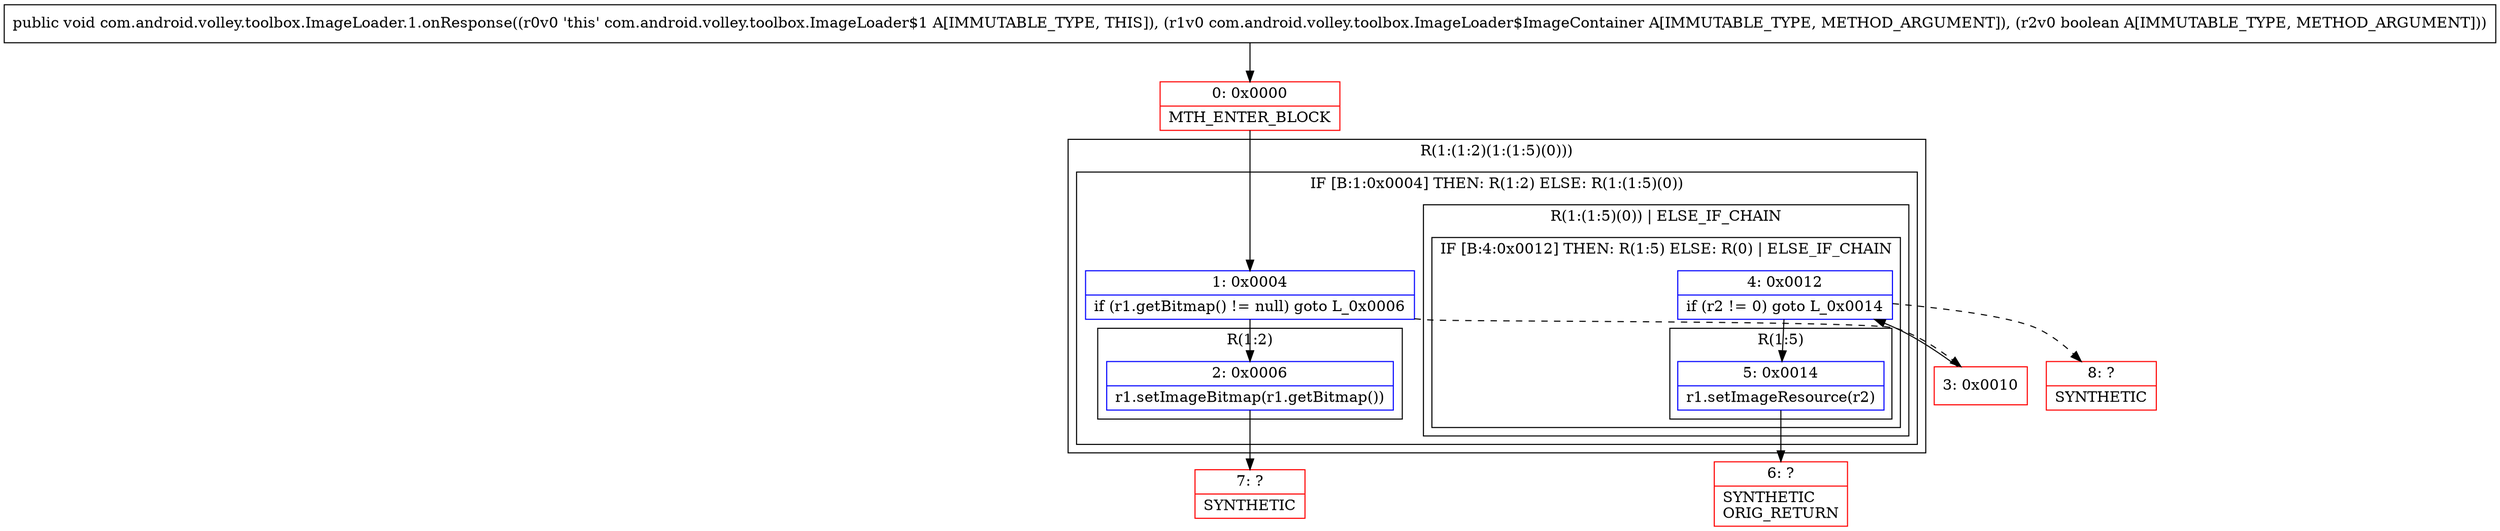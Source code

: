 digraph "CFG forcom.android.volley.toolbox.ImageLoader.1.onResponse(Lcom\/android\/volley\/toolbox\/ImageLoader$ImageContainer;Z)V" {
subgraph cluster_Region_991283747 {
label = "R(1:(1:2)(1:(1:5)(0)))";
node [shape=record,color=blue];
subgraph cluster_IfRegion_105074882 {
label = "IF [B:1:0x0004] THEN: R(1:2) ELSE: R(1:(1:5)(0))";
node [shape=record,color=blue];
Node_1 [shape=record,label="{1\:\ 0x0004|if (r1.getBitmap() != null) goto L_0x0006\l}"];
subgraph cluster_Region_1548159452 {
label = "R(1:2)";
node [shape=record,color=blue];
Node_2 [shape=record,label="{2\:\ 0x0006|r1.setImageBitmap(r1.getBitmap())\l}"];
}
subgraph cluster_Region_928677707 {
label = "R(1:(1:5)(0)) | ELSE_IF_CHAIN\l";
node [shape=record,color=blue];
subgraph cluster_IfRegion_579596113 {
label = "IF [B:4:0x0012] THEN: R(1:5) ELSE: R(0) | ELSE_IF_CHAIN\l";
node [shape=record,color=blue];
Node_4 [shape=record,label="{4\:\ 0x0012|if (r2 != 0) goto L_0x0014\l}"];
subgraph cluster_Region_1053982338 {
label = "R(1:5)";
node [shape=record,color=blue];
Node_5 [shape=record,label="{5\:\ 0x0014|r1.setImageResource(r2)\l}"];
}
subgraph cluster_Region_1514117485 {
label = "R(0)";
node [shape=record,color=blue];
}
}
}
}
}
Node_0 [shape=record,color=red,label="{0\:\ 0x0000|MTH_ENTER_BLOCK\l}"];
Node_3 [shape=record,color=red,label="{3\:\ 0x0010}"];
Node_6 [shape=record,color=red,label="{6\:\ ?|SYNTHETIC\lORIG_RETURN\l}"];
Node_7 [shape=record,color=red,label="{7\:\ ?|SYNTHETIC\l}"];
Node_8 [shape=record,color=red,label="{8\:\ ?|SYNTHETIC\l}"];
MethodNode[shape=record,label="{public void com.android.volley.toolbox.ImageLoader.1.onResponse((r0v0 'this' com.android.volley.toolbox.ImageLoader$1 A[IMMUTABLE_TYPE, THIS]), (r1v0 com.android.volley.toolbox.ImageLoader$ImageContainer A[IMMUTABLE_TYPE, METHOD_ARGUMENT]), (r2v0 boolean A[IMMUTABLE_TYPE, METHOD_ARGUMENT])) }"];
MethodNode -> Node_0;
Node_1 -> Node_2;
Node_1 -> Node_3[style=dashed];
Node_2 -> Node_7;
Node_4 -> Node_5;
Node_4 -> Node_8[style=dashed];
Node_5 -> Node_6;
Node_0 -> Node_1;
Node_3 -> Node_4;
}

